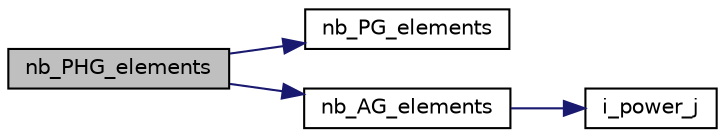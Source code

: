 digraph "nb_PHG_elements"
{
  edge [fontname="Helvetica",fontsize="10",labelfontname="Helvetica",labelfontsize="10"];
  node [fontname="Helvetica",fontsize="10",shape=record];
  rankdir="LR";
  Node8322 [label="nb_PHG_elements",height=0.2,width=0.4,color="black", fillcolor="grey75", style="filled", fontcolor="black"];
  Node8322 -> Node8323 [color="midnightblue",fontsize="10",style="solid",fontname="Helvetica"];
  Node8323 [label="nb_PG_elements",height=0.2,width=0.4,color="black", fillcolor="white", style="filled",URL="$df/de4/projective_8_c.html#ada56c56cb5c7b39553dc0391f2df1cee"];
  Node8322 -> Node8324 [color="midnightblue",fontsize="10",style="solid",fontname="Helvetica"];
  Node8324 [label="nb_AG_elements",height=0.2,width=0.4,color="black", fillcolor="white", style="filled",URL="$df/de4/projective_8_c.html#ab9de2574dd403dd453a0d35107f684f5"];
  Node8324 -> Node8325 [color="midnightblue",fontsize="10",style="solid",fontname="Helvetica"];
  Node8325 [label="i_power_j",height=0.2,width=0.4,color="black", fillcolor="white", style="filled",URL="$de/dc5/algebra__and__number__theory_8h.html#a39b321523e8957d701618bb5cac542b5"];
}
